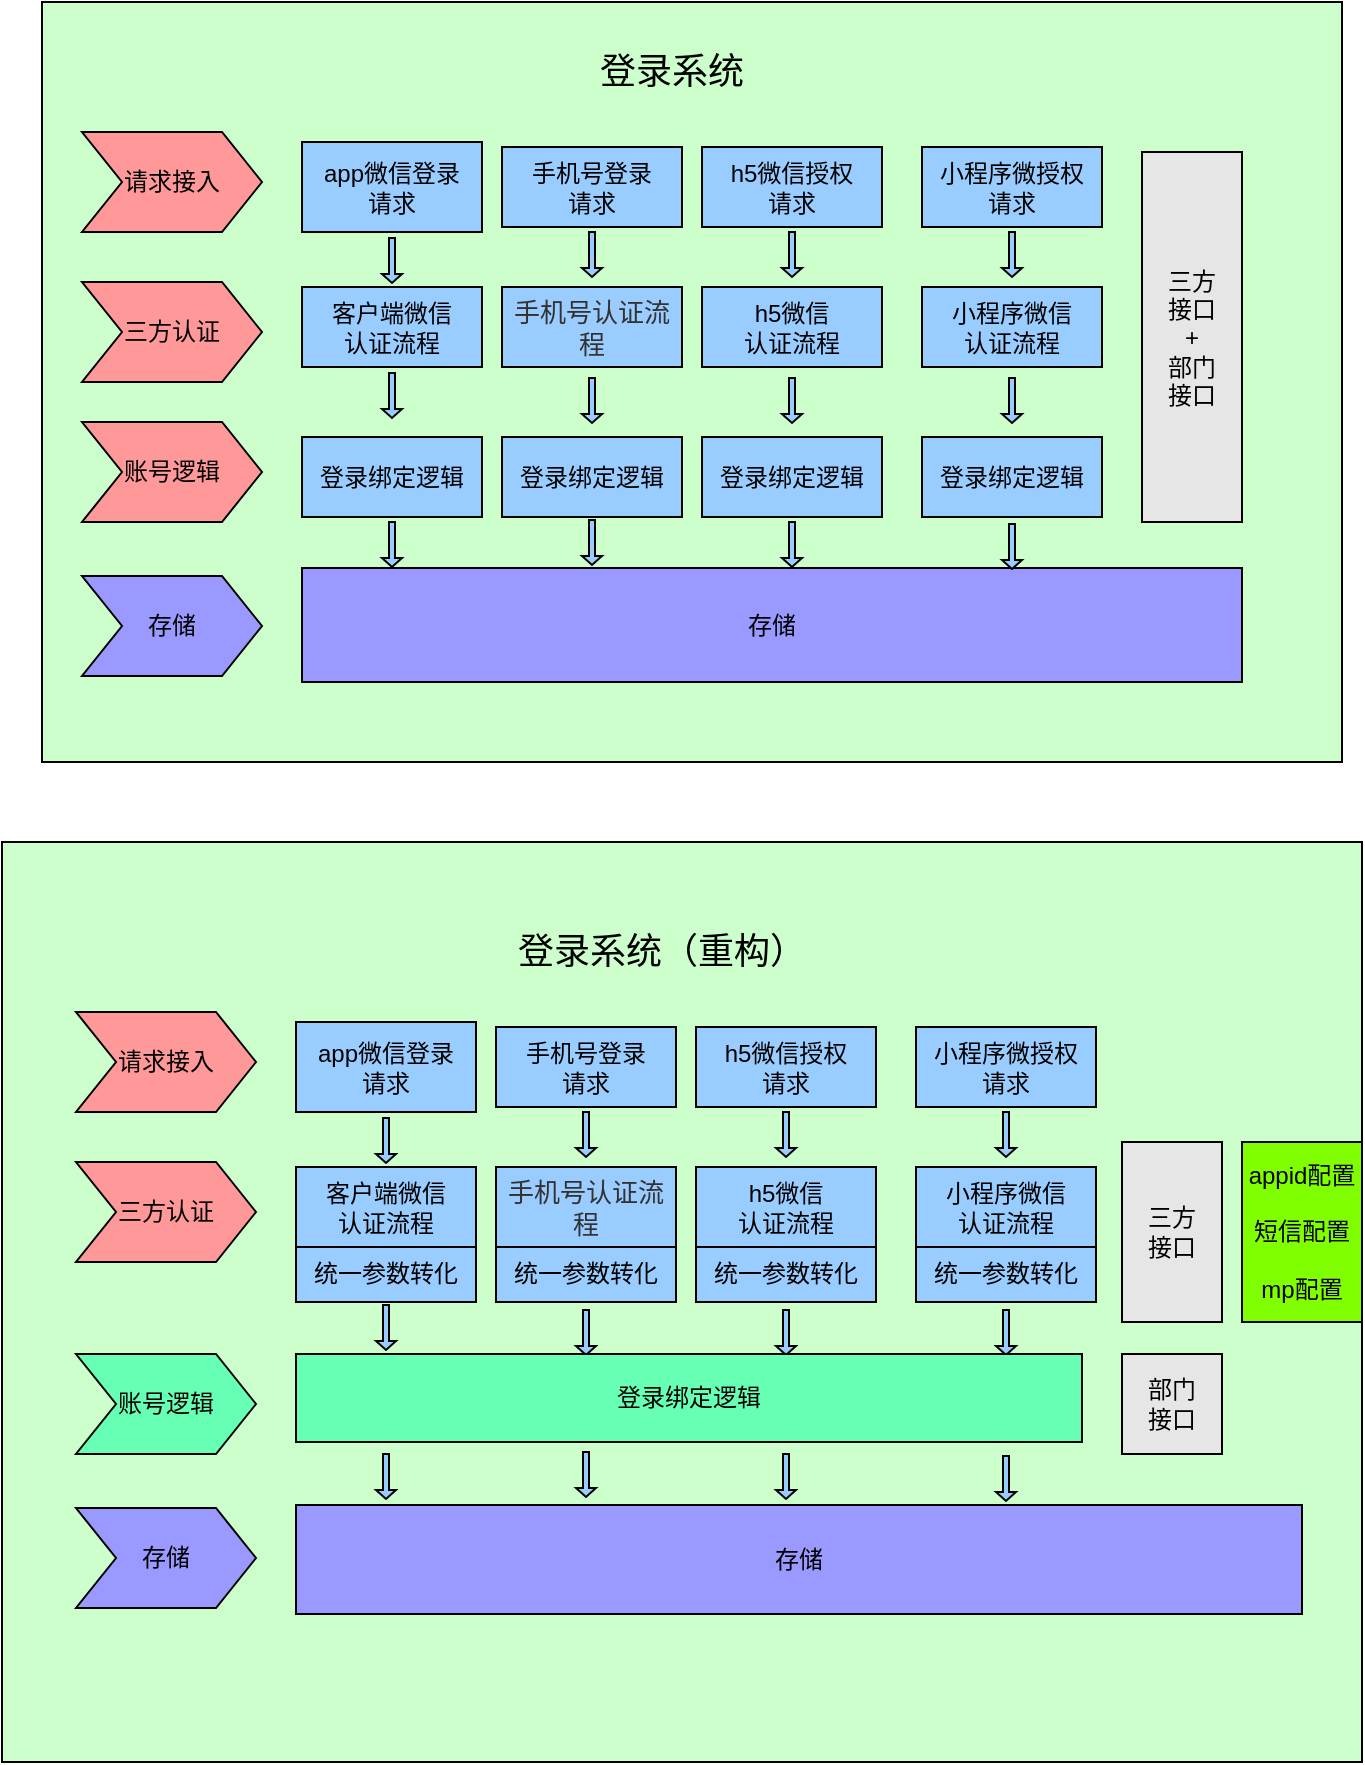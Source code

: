 <mxfile version="15.7.3" type="github">
  <diagram id="kJFJ0D_12UuaY3lmtUbJ" name="第 1 页">
    <mxGraphModel dx="1026" dy="514" grid="1" gridSize="10" guides="1" tooltips="1" connect="1" arrows="1" fold="1" page="1" pageScale="1" pageWidth="827" pageHeight="1169" math="0" shadow="0">
      <root>
        <mxCell id="0" />
        <mxCell id="1" parent="0" />
        <mxCell id="mRexfQhfjzAPBLykWlBQ-13" value="" style="whiteSpace=wrap;html=1;fillColor=#CCFFFF;" vertex="1" parent="1">
          <mxGeometry x="310" y="140" width="90" height="200" as="geometry" />
        </mxCell>
        <mxCell id="mRexfQhfjzAPBLykWlBQ-3" value="" style="rounded=0;whiteSpace=wrap;html=1;fillColor=#CCFFCC;" vertex="1" parent="1">
          <mxGeometry x="180" y="80" width="650" height="380" as="geometry" />
        </mxCell>
        <mxCell id="mRexfQhfjzAPBLykWlBQ-4" value="请求接入" style="shape=step;perimeter=stepPerimeter;whiteSpace=wrap;html=1;fixedSize=1;fillColor=#FF9999;" vertex="1" parent="1">
          <mxGeometry x="200" y="145" width="90" height="50" as="geometry" />
        </mxCell>
        <mxCell id="mRexfQhfjzAPBLykWlBQ-5" value="三方认证" style="shape=step;perimeter=stepPerimeter;whiteSpace=wrap;html=1;fixedSize=1;fillColor=#FF9999;" vertex="1" parent="1">
          <mxGeometry x="200" y="220" width="90" height="50" as="geometry" />
        </mxCell>
        <mxCell id="mRexfQhfjzAPBLykWlBQ-6" value="账号逻辑" style="shape=step;perimeter=stepPerimeter;whiteSpace=wrap;html=1;fixedSize=1;fillColor=#FF9999;" vertex="1" parent="1">
          <mxGeometry x="200" y="290" width="90" height="50" as="geometry" />
        </mxCell>
        <mxCell id="mRexfQhfjzAPBLykWlBQ-7" value="存储" style="shape=step;perimeter=stepPerimeter;whiteSpace=wrap;html=1;fixedSize=1;fillColor=#9999FF;" vertex="1" parent="1">
          <mxGeometry x="200" y="367" width="90" height="50" as="geometry" />
        </mxCell>
        <mxCell id="mRexfQhfjzAPBLykWlBQ-9" value="app微信登录&lt;br&gt;请求" style="whiteSpace=wrap;html=1;fillColor=#99CCFF;" vertex="1" parent="1">
          <mxGeometry x="310" y="150" width="90" height="45" as="geometry" />
        </mxCell>
        <mxCell id="mRexfQhfjzAPBLykWlBQ-10" value="&lt;div class=&quot;mind-clipboard&quot;&gt;手机号登录&lt;div&gt;请求&lt;/div&gt;&lt;/div&gt;" style="whiteSpace=wrap;html=1;fillColor=#99CCFF;" vertex="1" parent="1">
          <mxGeometry x="410" y="152.5" width="90" height="40" as="geometry" />
        </mxCell>
        <mxCell id="mRexfQhfjzAPBLykWlBQ-11" value="&lt;div class=&quot;mind-clipboard&quot;&gt;h5微信&lt;span style=&quot;font-size: inherit&quot;&gt;授权&lt;/span&gt;&lt;div&gt;请求&lt;/div&gt;&lt;/div&gt;" style="whiteSpace=wrap;html=1;fillColor=#99CCFF;" vertex="1" parent="1">
          <mxGeometry x="510" y="152.5" width="90" height="40" as="geometry" />
        </mxCell>
        <mxCell id="mRexfQhfjzAPBLykWlBQ-12" value="&lt;div class=&quot;mind-clipboard&quot;&gt;小程序微&lt;span style=&quot;font-size: inherit&quot;&gt;授权&lt;/span&gt;&lt;div&gt;请求&lt;/div&gt;&lt;/div&gt;" style="whiteSpace=wrap;html=1;fillColor=#99CCFF;" vertex="1" parent="1">
          <mxGeometry x="620" y="152.5" width="90" height="40" as="geometry" />
        </mxCell>
        <mxCell id="mRexfQhfjzAPBLykWlBQ-14" value="&lt;div class=&quot;mind-clipboard&quot;&gt;&lt;div&gt;客户端&lt;span&gt;微信&lt;/span&gt;&lt;/div&gt;&lt;div&gt;认证流程&lt;/div&gt;&lt;/div&gt;" style="whiteSpace=wrap;html=1;fillColor=#99CCFF;" vertex="1" parent="1">
          <mxGeometry x="310" y="222.5" width="90" height="40" as="geometry" />
        </mxCell>
        <mxCell id="mRexfQhfjzAPBLykWlBQ-15" value="&lt;div class=&quot;mind-clipboard&quot;&gt;&lt;span style=&quot;color: rgb(50 , 50 , 50) ; font-size: 13px ; background-color: rgba(255 , 255 , 255 , 0.008)&quot;&gt;手机号认证流程&lt;/span&gt;&lt;br&gt;&lt;/div&gt;" style="whiteSpace=wrap;html=1;fillColor=#99CCFF;" vertex="1" parent="1">
          <mxGeometry x="410" y="222.5" width="90" height="40" as="geometry" />
        </mxCell>
        <mxCell id="mRexfQhfjzAPBLykWlBQ-16" value="&lt;div class=&quot;mind-clipboard&quot;&gt;&lt;div class=&quot;mind-clipboard&quot;&gt;&lt;div&gt;h5微信&lt;/div&gt;&lt;div&gt;认证流程&lt;/div&gt;&lt;/div&gt;&lt;/div&gt;" style="whiteSpace=wrap;html=1;fillColor=#99CCFF;" vertex="1" parent="1">
          <mxGeometry x="510" y="222.5" width="90" height="40" as="geometry" />
        </mxCell>
        <mxCell id="mRexfQhfjzAPBLykWlBQ-17" value="&lt;div class=&quot;mind-clipboard&quot;&gt;&lt;div class=&quot;mind-clipboard&quot;&gt;&lt;div&gt;小程序&lt;span&gt;微信&lt;/span&gt;&lt;/div&gt;&lt;div&gt;认证流程&lt;/div&gt;&lt;/div&gt;&lt;/div&gt;" style="whiteSpace=wrap;html=1;fillColor=#99CCFF;" vertex="1" parent="1">
          <mxGeometry x="620" y="222.5" width="90" height="40" as="geometry" />
        </mxCell>
        <mxCell id="mRexfQhfjzAPBLykWlBQ-19" value="登录绑定逻辑" style="whiteSpace=wrap;html=1;fillColor=#99CCFF;" vertex="1" parent="1">
          <mxGeometry x="310" y="297.5" width="90" height="40" as="geometry" />
        </mxCell>
        <mxCell id="mRexfQhfjzAPBLykWlBQ-20" value="&lt;div class=&quot;mind-clipboard&quot;&gt;登录绑定逻辑&lt;br&gt;&lt;/div&gt;" style="whiteSpace=wrap;html=1;fillColor=#99CCFF;" vertex="1" parent="1">
          <mxGeometry x="410" y="297.5" width="90" height="40" as="geometry" />
        </mxCell>
        <mxCell id="mRexfQhfjzAPBLykWlBQ-21" value="&lt;div class=&quot;mind-clipboard&quot;&gt;&lt;div&gt;登录绑定逻辑&lt;br&gt;&lt;/div&gt;&lt;/div&gt;" style="whiteSpace=wrap;html=1;fillColor=#99CCFF;" vertex="1" parent="1">
          <mxGeometry x="510" y="297.5" width="90" height="40" as="geometry" />
        </mxCell>
        <mxCell id="mRexfQhfjzAPBLykWlBQ-22" value="登录绑定逻辑" style="whiteSpace=wrap;html=1;fillColor=#99CCFF;" vertex="1" parent="1">
          <mxGeometry x="620" y="297.5" width="90" height="40" as="geometry" />
        </mxCell>
        <mxCell id="mRexfQhfjzAPBLykWlBQ-24" value="存储" style="whiteSpace=wrap;html=1;fillColor=#9999FF;" vertex="1" parent="1">
          <mxGeometry x="310" y="363" width="470" height="57" as="geometry" />
        </mxCell>
        <mxCell id="mRexfQhfjzAPBLykWlBQ-54" value="" style="shape=singleArrow;direction=south;whiteSpace=wrap;html=1;fillColor=#99CCFF;" vertex="1" parent="1">
          <mxGeometry x="350" y="198" width="10" height="22.5" as="geometry" />
        </mxCell>
        <mxCell id="mRexfQhfjzAPBLykWlBQ-56" value="" style="shape=singleArrow;direction=south;whiteSpace=wrap;html=1;fillColor=#99CCFF;" vertex="1" parent="1">
          <mxGeometry x="350" y="265.5" width="10" height="22.5" as="geometry" />
        </mxCell>
        <mxCell id="mRexfQhfjzAPBLykWlBQ-57" value="" style="shape=singleArrow;direction=south;whiteSpace=wrap;html=1;fillColor=#99CCFF;" vertex="1" parent="1">
          <mxGeometry x="350" y="340" width="10" height="22.5" as="geometry" />
        </mxCell>
        <mxCell id="mRexfQhfjzAPBLykWlBQ-58" value="" style="shape=singleArrow;direction=south;whiteSpace=wrap;html=1;fillColor=#99CCFF;" vertex="1" parent="1">
          <mxGeometry x="450" y="195" width="10" height="22.5" as="geometry" />
        </mxCell>
        <mxCell id="mRexfQhfjzAPBLykWlBQ-59" value="" style="shape=singleArrow;direction=south;whiteSpace=wrap;html=1;fillColor=#99CCFF;" vertex="1" parent="1">
          <mxGeometry x="550" y="195" width="10" height="22.5" as="geometry" />
        </mxCell>
        <mxCell id="mRexfQhfjzAPBLykWlBQ-60" value="" style="shape=singleArrow;direction=south;whiteSpace=wrap;html=1;fillColor=#99CCFF;" vertex="1" parent="1">
          <mxGeometry x="660" y="195" width="10" height="22.5" as="geometry" />
        </mxCell>
        <mxCell id="mRexfQhfjzAPBLykWlBQ-61" value="" style="shape=singleArrow;direction=south;whiteSpace=wrap;html=1;fillColor=#99CCFF;" vertex="1" parent="1">
          <mxGeometry x="660" y="268" width="10" height="22.5" as="geometry" />
        </mxCell>
        <mxCell id="mRexfQhfjzAPBLykWlBQ-62" value="" style="shape=singleArrow;direction=south;whiteSpace=wrap;html=1;fillColor=#99CCFF;" vertex="1" parent="1">
          <mxGeometry x="450" y="268" width="10" height="22.5" as="geometry" />
        </mxCell>
        <mxCell id="mRexfQhfjzAPBLykWlBQ-63" value="" style="shape=singleArrow;direction=south;whiteSpace=wrap;html=1;fillColor=#99CCFF;" vertex="1" parent="1">
          <mxGeometry x="450" y="339" width="10" height="22.5" as="geometry" />
        </mxCell>
        <mxCell id="mRexfQhfjzAPBLykWlBQ-64" value="" style="shape=singleArrow;direction=south;whiteSpace=wrap;html=1;fillColor=#99CCFF;" vertex="1" parent="1">
          <mxGeometry x="550" y="268" width="10" height="22.5" as="geometry" />
        </mxCell>
        <mxCell id="mRexfQhfjzAPBLykWlBQ-71" value="" style="shape=singleArrow;direction=south;whiteSpace=wrap;html=1;fillColor=#99CCFF;" vertex="1" parent="1">
          <mxGeometry x="550" y="340" width="10" height="22.5" as="geometry" />
        </mxCell>
        <mxCell id="mRexfQhfjzAPBLykWlBQ-72" value="" style="shape=singleArrow;direction=south;whiteSpace=wrap;html=1;fillColor=#99CCFF;" vertex="1" parent="1">
          <mxGeometry x="660" y="341" width="10" height="22.5" as="geometry" />
        </mxCell>
        <mxCell id="mRexfQhfjzAPBLykWlBQ-73" value="&lt;div class=&quot;mind-clipboard&quot;&gt;三方&lt;br&gt;接口&lt;/div&gt;&lt;div class=&quot;mind-clipboard&quot;&gt;+&lt;/div&gt;&lt;div class=&quot;mind-clipboard&quot;&gt;部门&lt;/div&gt;&lt;div class=&quot;mind-clipboard&quot;&gt;接口&lt;/div&gt;" style="whiteSpace=wrap;html=1;fillColor=#E6E6E6;" vertex="1" parent="1">
          <mxGeometry x="730" y="155" width="50" height="185" as="geometry" />
        </mxCell>
        <mxCell id="mRexfQhfjzAPBLykWlBQ-109" value="&lt;font style=&quot;font-size: 18px&quot;&gt;登录系统&lt;/font&gt;" style="text;html=1;strokeColor=none;fillColor=none;align=center;verticalAlign=middle;whiteSpace=wrap;rounded=0;" vertex="1" parent="1">
          <mxGeometry x="440" y="100" width="110" height="30" as="geometry" />
        </mxCell>
        <mxCell id="mRexfQhfjzAPBLykWlBQ-111" value="" style="rounded=0;whiteSpace=wrap;html=1;fillColor=#CCFFCC;" vertex="1" parent="1">
          <mxGeometry x="160" y="500" width="680" height="460" as="geometry" />
        </mxCell>
        <mxCell id="mRexfQhfjzAPBLykWlBQ-112" value="请求接入" style="shape=step;perimeter=stepPerimeter;whiteSpace=wrap;html=1;fixedSize=1;fillColor=#FF9999;" vertex="1" parent="1">
          <mxGeometry x="197" y="585" width="90" height="50" as="geometry" />
        </mxCell>
        <mxCell id="mRexfQhfjzAPBLykWlBQ-113" value="三方认证" style="shape=step;perimeter=stepPerimeter;whiteSpace=wrap;html=1;fixedSize=1;fillColor=#FF9999;" vertex="1" parent="1">
          <mxGeometry x="197" y="660" width="90" height="50" as="geometry" />
        </mxCell>
        <mxCell id="mRexfQhfjzAPBLykWlBQ-114" value="账号逻辑" style="shape=step;perimeter=stepPerimeter;whiteSpace=wrap;html=1;fixedSize=1;fillColor=#66FFB3;" vertex="1" parent="1">
          <mxGeometry x="197" y="756" width="90" height="50" as="geometry" />
        </mxCell>
        <mxCell id="mRexfQhfjzAPBLykWlBQ-115" value="存储" style="shape=step;perimeter=stepPerimeter;whiteSpace=wrap;html=1;fixedSize=1;fillColor=#9999FF;" vertex="1" parent="1">
          <mxGeometry x="197" y="833" width="90" height="50" as="geometry" />
        </mxCell>
        <mxCell id="mRexfQhfjzAPBLykWlBQ-116" value="app微信登录&lt;br&gt;请求" style="whiteSpace=wrap;html=1;fillColor=#99CCFF;" vertex="1" parent="1">
          <mxGeometry x="307" y="590" width="90" height="45" as="geometry" />
        </mxCell>
        <mxCell id="mRexfQhfjzAPBLykWlBQ-117" value="&lt;div class=&quot;mind-clipboard&quot;&gt;手机号登录&lt;div&gt;请求&lt;/div&gt;&lt;/div&gt;" style="whiteSpace=wrap;html=1;fillColor=#99CCFF;" vertex="1" parent="1">
          <mxGeometry x="407" y="592.5" width="90" height="40" as="geometry" />
        </mxCell>
        <mxCell id="mRexfQhfjzAPBLykWlBQ-118" value="&lt;div class=&quot;mind-clipboard&quot;&gt;h5微信&lt;span style=&quot;font-size: inherit&quot;&gt;授权&lt;/span&gt;&lt;div&gt;请求&lt;/div&gt;&lt;/div&gt;" style="whiteSpace=wrap;html=1;fillColor=#99CCFF;" vertex="1" parent="1">
          <mxGeometry x="507" y="592.5" width="90" height="40" as="geometry" />
        </mxCell>
        <mxCell id="mRexfQhfjzAPBLykWlBQ-119" value="&lt;div class=&quot;mind-clipboard&quot;&gt;小程序微&lt;span style=&quot;font-size: inherit&quot;&gt;授权&lt;/span&gt;&lt;div&gt;请求&lt;/div&gt;&lt;/div&gt;" style="whiteSpace=wrap;html=1;fillColor=#99CCFF;" vertex="1" parent="1">
          <mxGeometry x="617" y="592.5" width="90" height="40" as="geometry" />
        </mxCell>
        <mxCell id="mRexfQhfjzAPBLykWlBQ-120" value="&lt;div class=&quot;mind-clipboard&quot;&gt;&lt;div&gt;客户端&lt;span&gt;微信&lt;/span&gt;&lt;/div&gt;&lt;div&gt;认证流程&lt;/div&gt;&lt;/div&gt;" style="whiteSpace=wrap;html=1;fillColor=#99CCFF;" vertex="1" parent="1">
          <mxGeometry x="307" y="662.5" width="90" height="40" as="geometry" />
        </mxCell>
        <mxCell id="mRexfQhfjzAPBLykWlBQ-121" value="&lt;div class=&quot;mind-clipboard&quot;&gt;&lt;span style=&quot;color: rgb(50 , 50 , 50) ; font-size: 13px ; background-color: rgba(255 , 255 , 255 , 0.008)&quot;&gt;手机号认证流程&lt;/span&gt;&lt;br&gt;&lt;/div&gt;" style="whiteSpace=wrap;html=1;fillColor=#99CCFF;" vertex="1" parent="1">
          <mxGeometry x="407" y="662.5" width="90" height="40" as="geometry" />
        </mxCell>
        <mxCell id="mRexfQhfjzAPBLykWlBQ-122" value="&lt;div class=&quot;mind-clipboard&quot;&gt;&lt;div class=&quot;mind-clipboard&quot;&gt;&lt;div&gt;h5微信&lt;/div&gt;&lt;div&gt;认证流程&lt;/div&gt;&lt;/div&gt;&lt;/div&gt;" style="whiteSpace=wrap;html=1;fillColor=#99CCFF;" vertex="1" parent="1">
          <mxGeometry x="507" y="662.5" width="90" height="40" as="geometry" />
        </mxCell>
        <mxCell id="mRexfQhfjzAPBLykWlBQ-123" value="&lt;div class=&quot;mind-clipboard&quot;&gt;&lt;div class=&quot;mind-clipboard&quot;&gt;&lt;div&gt;小程序&lt;span&gt;微信&lt;/span&gt;&lt;/div&gt;&lt;div&gt;认证流程&lt;/div&gt;&lt;/div&gt;&lt;/div&gt;" style="whiteSpace=wrap;html=1;fillColor=#99CCFF;" vertex="1" parent="1">
          <mxGeometry x="617" y="662.5" width="90" height="40" as="geometry" />
        </mxCell>
        <mxCell id="mRexfQhfjzAPBLykWlBQ-129" value="存储" style="whiteSpace=wrap;html=1;fillColor=#9999FF;" vertex="1" parent="1">
          <mxGeometry x="307" y="831.5" width="503" height="54.5" as="geometry" />
        </mxCell>
        <mxCell id="mRexfQhfjzAPBLykWlBQ-130" value="" style="shape=singleArrow;direction=south;whiteSpace=wrap;html=1;fillColor=#99CCFF;" vertex="1" parent="1">
          <mxGeometry x="347" y="638" width="10" height="22.5" as="geometry" />
        </mxCell>
        <mxCell id="mRexfQhfjzAPBLykWlBQ-131" value="" style="shape=singleArrow;direction=south;whiteSpace=wrap;html=1;fillColor=#99CCFF;" vertex="1" parent="1">
          <mxGeometry x="347" y="731.5" width="10" height="22.5" as="geometry" />
        </mxCell>
        <mxCell id="mRexfQhfjzAPBLykWlBQ-132" value="" style="shape=singleArrow;direction=south;whiteSpace=wrap;html=1;fillColor=#99CCFF;" vertex="1" parent="1">
          <mxGeometry x="347" y="806" width="10" height="22.5" as="geometry" />
        </mxCell>
        <mxCell id="mRexfQhfjzAPBLykWlBQ-133" value="" style="shape=singleArrow;direction=south;whiteSpace=wrap;html=1;fillColor=#99CCFF;" vertex="1" parent="1">
          <mxGeometry x="447" y="635" width="10" height="22.5" as="geometry" />
        </mxCell>
        <mxCell id="mRexfQhfjzAPBLykWlBQ-134" value="" style="shape=singleArrow;direction=south;whiteSpace=wrap;html=1;fillColor=#99CCFF;" vertex="1" parent="1">
          <mxGeometry x="547" y="635" width="10" height="22.5" as="geometry" />
        </mxCell>
        <mxCell id="mRexfQhfjzAPBLykWlBQ-135" value="" style="shape=singleArrow;direction=south;whiteSpace=wrap;html=1;fillColor=#99CCFF;" vertex="1" parent="1">
          <mxGeometry x="657" y="635" width="10" height="22.5" as="geometry" />
        </mxCell>
        <mxCell id="mRexfQhfjzAPBLykWlBQ-136" value="" style="shape=singleArrow;direction=south;whiteSpace=wrap;html=1;fillColor=#99CCFF;" vertex="1" parent="1">
          <mxGeometry x="657" y="734" width="10" height="22.5" as="geometry" />
        </mxCell>
        <mxCell id="mRexfQhfjzAPBLykWlBQ-137" value="" style="shape=singleArrow;direction=south;whiteSpace=wrap;html=1;fillColor=#99CCFF;" vertex="1" parent="1">
          <mxGeometry x="447" y="734" width="10" height="22.5" as="geometry" />
        </mxCell>
        <mxCell id="mRexfQhfjzAPBLykWlBQ-138" value="" style="shape=singleArrow;direction=south;whiteSpace=wrap;html=1;fillColor=#99CCFF;" vertex="1" parent="1">
          <mxGeometry x="447" y="805" width="10" height="22.5" as="geometry" />
        </mxCell>
        <mxCell id="mRexfQhfjzAPBLykWlBQ-139" value="" style="shape=singleArrow;direction=south;whiteSpace=wrap;html=1;fillColor=#99CCFF;" vertex="1" parent="1">
          <mxGeometry x="547" y="734" width="10" height="22.5" as="geometry" />
        </mxCell>
        <mxCell id="mRexfQhfjzAPBLykWlBQ-140" value="" style="shape=singleArrow;direction=south;whiteSpace=wrap;html=1;fillColor=#99CCFF;" vertex="1" parent="1">
          <mxGeometry x="547" y="806" width="10" height="22.5" as="geometry" />
        </mxCell>
        <mxCell id="mRexfQhfjzAPBLykWlBQ-141" value="" style="shape=singleArrow;direction=south;whiteSpace=wrap;html=1;fillColor=#99CCFF;" vertex="1" parent="1">
          <mxGeometry x="657" y="807" width="10" height="22.5" as="geometry" />
        </mxCell>
        <mxCell id="mRexfQhfjzAPBLykWlBQ-142" value="&lt;div class=&quot;mind-clipboard&quot;&gt;&lt;span&gt;部门&lt;/span&gt;&lt;br&gt;&lt;/div&gt;&lt;div class=&quot;mind-clipboard&quot;&gt;接口&lt;/div&gt;" style="whiteSpace=wrap;html=1;fillColor=#E6E6E6;" vertex="1" parent="1">
          <mxGeometry x="720" y="756" width="50" height="50" as="geometry" />
        </mxCell>
        <mxCell id="mRexfQhfjzAPBLykWlBQ-143" value="&lt;font style=&quot;font-size: 18px&quot;&gt;登录系统（重构）&lt;/font&gt;" style="text;html=1;strokeColor=none;fillColor=none;align=center;verticalAlign=middle;whiteSpace=wrap;rounded=0;" vertex="1" parent="1">
          <mxGeometry x="410" y="540" width="160" height="30" as="geometry" />
        </mxCell>
        <mxCell id="mRexfQhfjzAPBLykWlBQ-144" value="&lt;div class=&quot;mind-clipboard&quot;&gt;三方&lt;br&gt;&lt;/div&gt;&lt;div class=&quot;mind-clipboard&quot;&gt;接口&lt;/div&gt;" style="whiteSpace=wrap;html=1;fillColor=#E6E6E6;" vertex="1" parent="1">
          <mxGeometry x="720" y="650" width="50" height="90" as="geometry" />
        </mxCell>
        <mxCell id="mRexfQhfjzAPBLykWlBQ-146" value="登录绑定逻辑" style="whiteSpace=wrap;html=1;fontSize=12;fillColor=#66FFB3;" vertex="1" parent="1">
          <mxGeometry x="307" y="756" width="393" height="44" as="geometry" />
        </mxCell>
        <mxCell id="mRexfQhfjzAPBLykWlBQ-149" value="&lt;div class=&quot;mind-clipboard&quot;&gt;&lt;div&gt;统一参数转化&lt;/div&gt;&lt;/div&gt;" style="whiteSpace=wrap;html=1;fillColor=#99CCFF;" vertex="1" parent="1">
          <mxGeometry x="307" y="702.5" width="90" height="27.5" as="geometry" />
        </mxCell>
        <mxCell id="mRexfQhfjzAPBLykWlBQ-150" value="&lt;div class=&quot;mind-clipboard&quot;&gt;&lt;div&gt;统一参数转化&lt;/div&gt;&lt;/div&gt;" style="whiteSpace=wrap;html=1;fillColor=#99CCFF;" vertex="1" parent="1">
          <mxGeometry x="407" y="702.5" width="90" height="27.5" as="geometry" />
        </mxCell>
        <mxCell id="mRexfQhfjzAPBLykWlBQ-151" value="&lt;div class=&quot;mind-clipboard&quot;&gt;&lt;div&gt;统一参数转化&lt;/div&gt;&lt;/div&gt;" style="whiteSpace=wrap;html=1;fillColor=#99CCFF;" vertex="1" parent="1">
          <mxGeometry x="507" y="702.5" width="90" height="27.5" as="geometry" />
        </mxCell>
        <mxCell id="mRexfQhfjzAPBLykWlBQ-152" value="&lt;div class=&quot;mind-clipboard&quot;&gt;&lt;div&gt;统一参数转化&lt;/div&gt;&lt;/div&gt;" style="whiteSpace=wrap;html=1;fillColor=#99CCFF;" vertex="1" parent="1">
          <mxGeometry x="617" y="702.5" width="90" height="27.5" as="geometry" />
        </mxCell>
        <mxCell id="mRexfQhfjzAPBLykWlBQ-155" value="&lt;div class=&quot;mind-clipboard&quot;&gt;appid配置&lt;/div&gt;&lt;div class=&quot;mind-clipboard&quot;&gt;&lt;br&gt;&lt;/div&gt;&lt;div class=&quot;mind-clipboard&quot;&gt;短信配置&lt;/div&gt;&lt;div class=&quot;mind-clipboard&quot;&gt;&lt;br&gt;&lt;/div&gt;&lt;div class=&quot;mind-clipboard&quot;&gt;mp配置&lt;/div&gt;" style="whiteSpace=wrap;html=1;fillColor=#80FF00;" vertex="1" parent="1">
          <mxGeometry x="780" y="650" width="60" height="90" as="geometry" />
        </mxCell>
      </root>
    </mxGraphModel>
  </diagram>
</mxfile>

